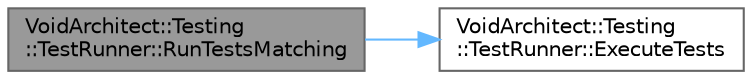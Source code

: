 digraph "VoidArchitect::Testing::TestRunner::RunTestsMatching"
{
 // LATEX_PDF_SIZE
  bgcolor="transparent";
  edge [fontname=Helvetica,fontsize=10,labelfontname=Helvetica,labelfontsize=10];
  node [fontname=Helvetica,fontsize=10,shape=box,height=0.2,width=0.4];
  rankdir="LR";
  Node1 [id="Node000001",label="VoidArchitect::Testing\l::TestRunner::RunTestsMatching",height=0.2,width=0.4,color="gray40", fillcolor="grey60", style="filled", fontcolor="black",tooltip="Execute tests matching a pattern."];
  Node1 -> Node2 [id="edge1_Node000001_Node000002",color="steelblue1",style="solid",tooltip=" "];
  Node2 [id="Node000002",label="VoidArchitect::Testing\l::TestRunner::ExecuteTests",height=0.2,width=0.4,color="grey40", fillcolor="white", style="filled",URL="$class_void_architect_1_1_testing_1_1_test_runner.html#aa4d02c5ec6ab47e1fa52db69732b19c2",tooltip="Execute tests and return detailed summary."];
}
